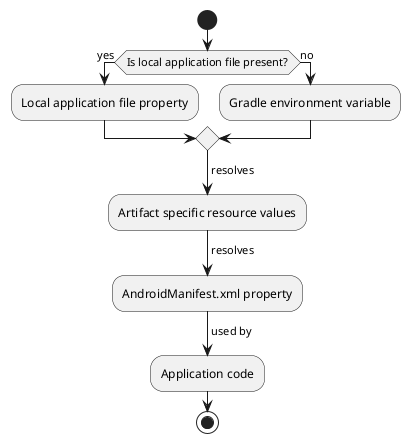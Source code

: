 @startuml
start
if (Is local application file present?) then (yes)
  :Local application file property;
else (no)
  :Gradle environment variable;
endif
-> resolves;
:Artifact specific resource values;
-> resolves;
:AndroidManifest.xml property;
-> used by;
:Application code;
stop
@enduml